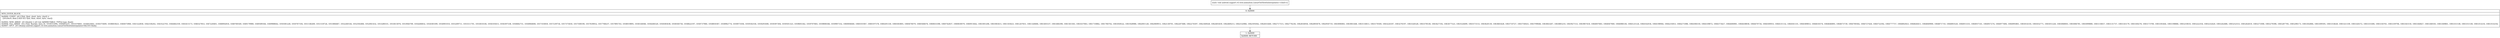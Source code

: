 digraph "CFG forandroid.support.v4.view.animation.LinearOutSlowInInterpolator.\<clinit\>()V" {
Node_0 [shape=record,label="{0\:\ 0x0000|MTH_ENTER_BLOCK\l|0x0000: CONST  (r0 I:?[int, float, short, byte, char]) = \l  (201(0xc9, float:2.82E\-43) ?[int, float, short, byte, char])\l \l0x0002: NEW_ARRAY  (r0 I:float[]) = (r0 I:int A[IMMUTABLE_TYPE]) type: float[] \l0x0004: FILL_ARRAY  (r0 I:?[int, float][]), data: [0, 1018551494, 1026403231, 1031476661, 1034053642, 1036375609, 1038603623, 1040475960, 1041522858, 1042536202, 1043522703, 1044482359, 1045415173, 1046327853, 1047220401, 1048092816, 1048760549, 1049179980, 1049589344, 1049988642, 1050381228, 1050767104, 1051146269, 1051518724, 1051884467, 1052240144, 1052592466, 1052941432, 1053280331, 1053615876, 1053944709, 1054266832, 1054585599, 1054901010, 1055209711, 1055511701, 1055810336, 1056105615, 1056397538, 1056682751, 1056964608, 1057103859, 1057239754, 1057375650, 1057508190, 1057639052, 1057768237, 1057895743, 1058019895, 1058144046, 1058266520, 1058385638, 1058504756, 1058622197, 1058737960, 1058850367, 1058962774, 1059073504, 1059182556, 1059291608, 1059397304, 1059501323, 1059605342, 1059707683, 1059808346, 1059907332, 1060004640, 1060101947, 1060197578, 1060291530, 1060383805, 1060476079, 1060566676, 1060655596, 1060742837, 1060830079, 1060915642, 1061001206, 1061083415, 1061165623, 1061247831, 1061326684, 1061405537, 1061484390, 1061561565, 1061637063, 1061710882, 1061784702, 1061858522, 1061928986, 1062001128, 1062069915, 1062138701, 1062207488, 1062274597, 1062340028, 1062405459, 1062469213, 1062532966, 1062595042, 1062655440, 1062717515, 1062776236, 1062834956, 1062893676, 1062950719, 1063006083, 1063061448, 1063116813, 1063170500, 1063224187, 1063276197, 1063326528, 1063378538, 1063427192, 1063477523, 1063524499, 1063573153, 1063620130, 1063665428, 1063710727, 1063756025, 1063799646, 1063843267, 1063885210, 1063927153, 1063967418, 1064007683, 1064047949, 1064086536, 1064125124, 1064162034, 1064198944, 1064235853, 1064271086, 1064306318, 1064339872, 1064373427, 1064406981, 1064438858, 1064470734, 1064500933, 1064531132, 1064561331, 1064589853, 1064618374, 1064646895, 1064673739, 1064700582, 1064727426, 1064752592, 1064777757, 1064802923, 1064826411, 1064849900, 1064871710, 1064893520, 1064915331, 1064937141, 1064957274, 1064977406, 1064995861, 1065014316, 1065032771, 1065051226, 1065068003, 1065084781, 1065099880, 1065116657, 1065131757, 1065145179, 1065160278, 1065173700, 1065185444, 1065198866, 1065210610, 1065222354, 1065232420, 1065242486, 1065252553, 1065262619, 1065271008, 1065279396, 1065287785, 1065296173, 1065302884, 1065309595, 1065314628, 1065321339, 1065326372, 1065331406, 1065334761, 1065339794, 1065343150, 1065344827, 1065348183, 1065349861, 1065351538, 1065351538, 1065353216, 1065353216] \l0x0007: SPUT  (r0 I:float[]) android.support.v4.view.animation.LinearOutSlowInInterpolator.VALUES float[] \l}"];
Node_1 [shape=record,label="{1\:\ 0x0009|0x0009: RETURN   \l}"];
MethodNode[shape=record,label="{static void android.support.v4.view.animation.LinearOutSlowInInterpolator.\<clinit\>() }"];
MethodNode -> Node_0;
Node_0 -> Node_1;
}

